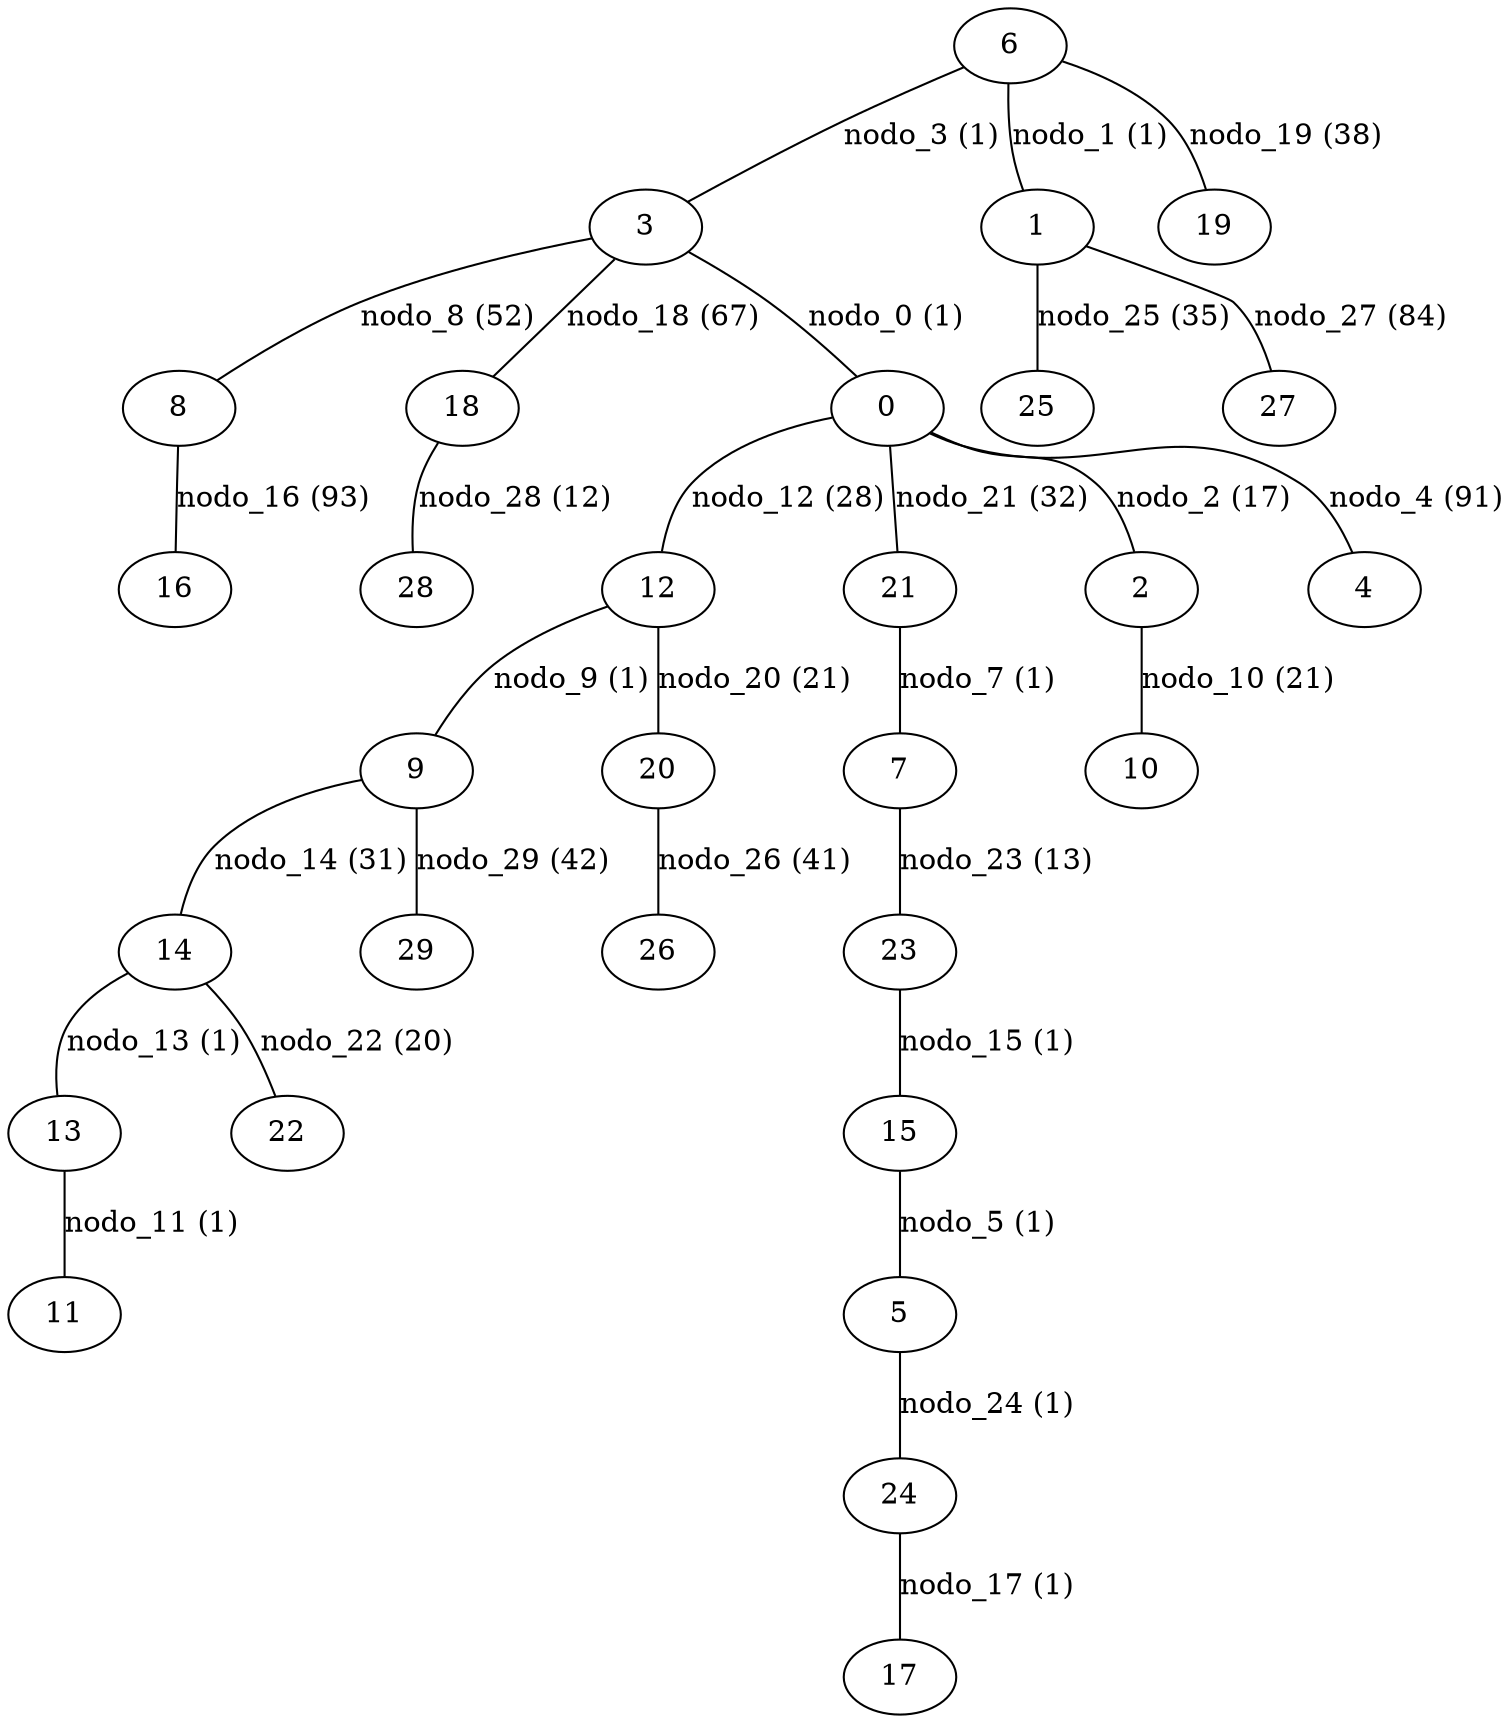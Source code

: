 graph {
  6 -- 3 [label="nodo_3 (1)"];
  6 -- 1 [label="nodo_1 (1)"];
  3 -- 8 [label="nodo_8 (52)"];
  12 -- 9 [label="nodo_9 (1)"];
  3 -- 18 [label="nodo_18 (67)"];
  6 -- 19 [label="nodo_19 (38)"];
  3 -- 0 [label="nodo_0 (1)"];
  21 -- 7 [label="nodo_7 (1)"];
  1 -- 25 [label="nodo_25 (35)"];
  1 -- 27 [label="nodo_27 (84)"];
  24 -- 17 [label="nodo_17 (1)"];
  0 -- 2 [label="nodo_2 (17)"];
  0 -- 4 [label="nodo_4 (91)"];
  15 -- 5 [label="nodo_5 (1)"];
  0 -- 12 [label="nodo_12 (28)"];
  0 -- 21 [label="nodo_21 (32)"];
  2 -- 10 [label="nodo_10 (21)"];
  12 -- 20 [label="nodo_20 (21)"];
  9 -- 14 [label="nodo_14 (31)"];
  23 -- 15 [label="nodo_15 (1)"];
  9 -- 29 [label="nodo_29 (42)"];
  7 -- 23 [label="nodo_23 (13)"];
  13 -- 11 [label="nodo_11 (1)"];
  5 -- 24 [label="nodo_24 (1)"];
  20 -- 26 [label="nodo_26 (41)"];
  18 -- 28 [label="nodo_28 (12)"];
  14 -- 13 [label="nodo_13 (1)"];
  8 -- 16 [label="nodo_16 (93)"];
  14 -- 22 [label="nodo_22 (20)"];
}